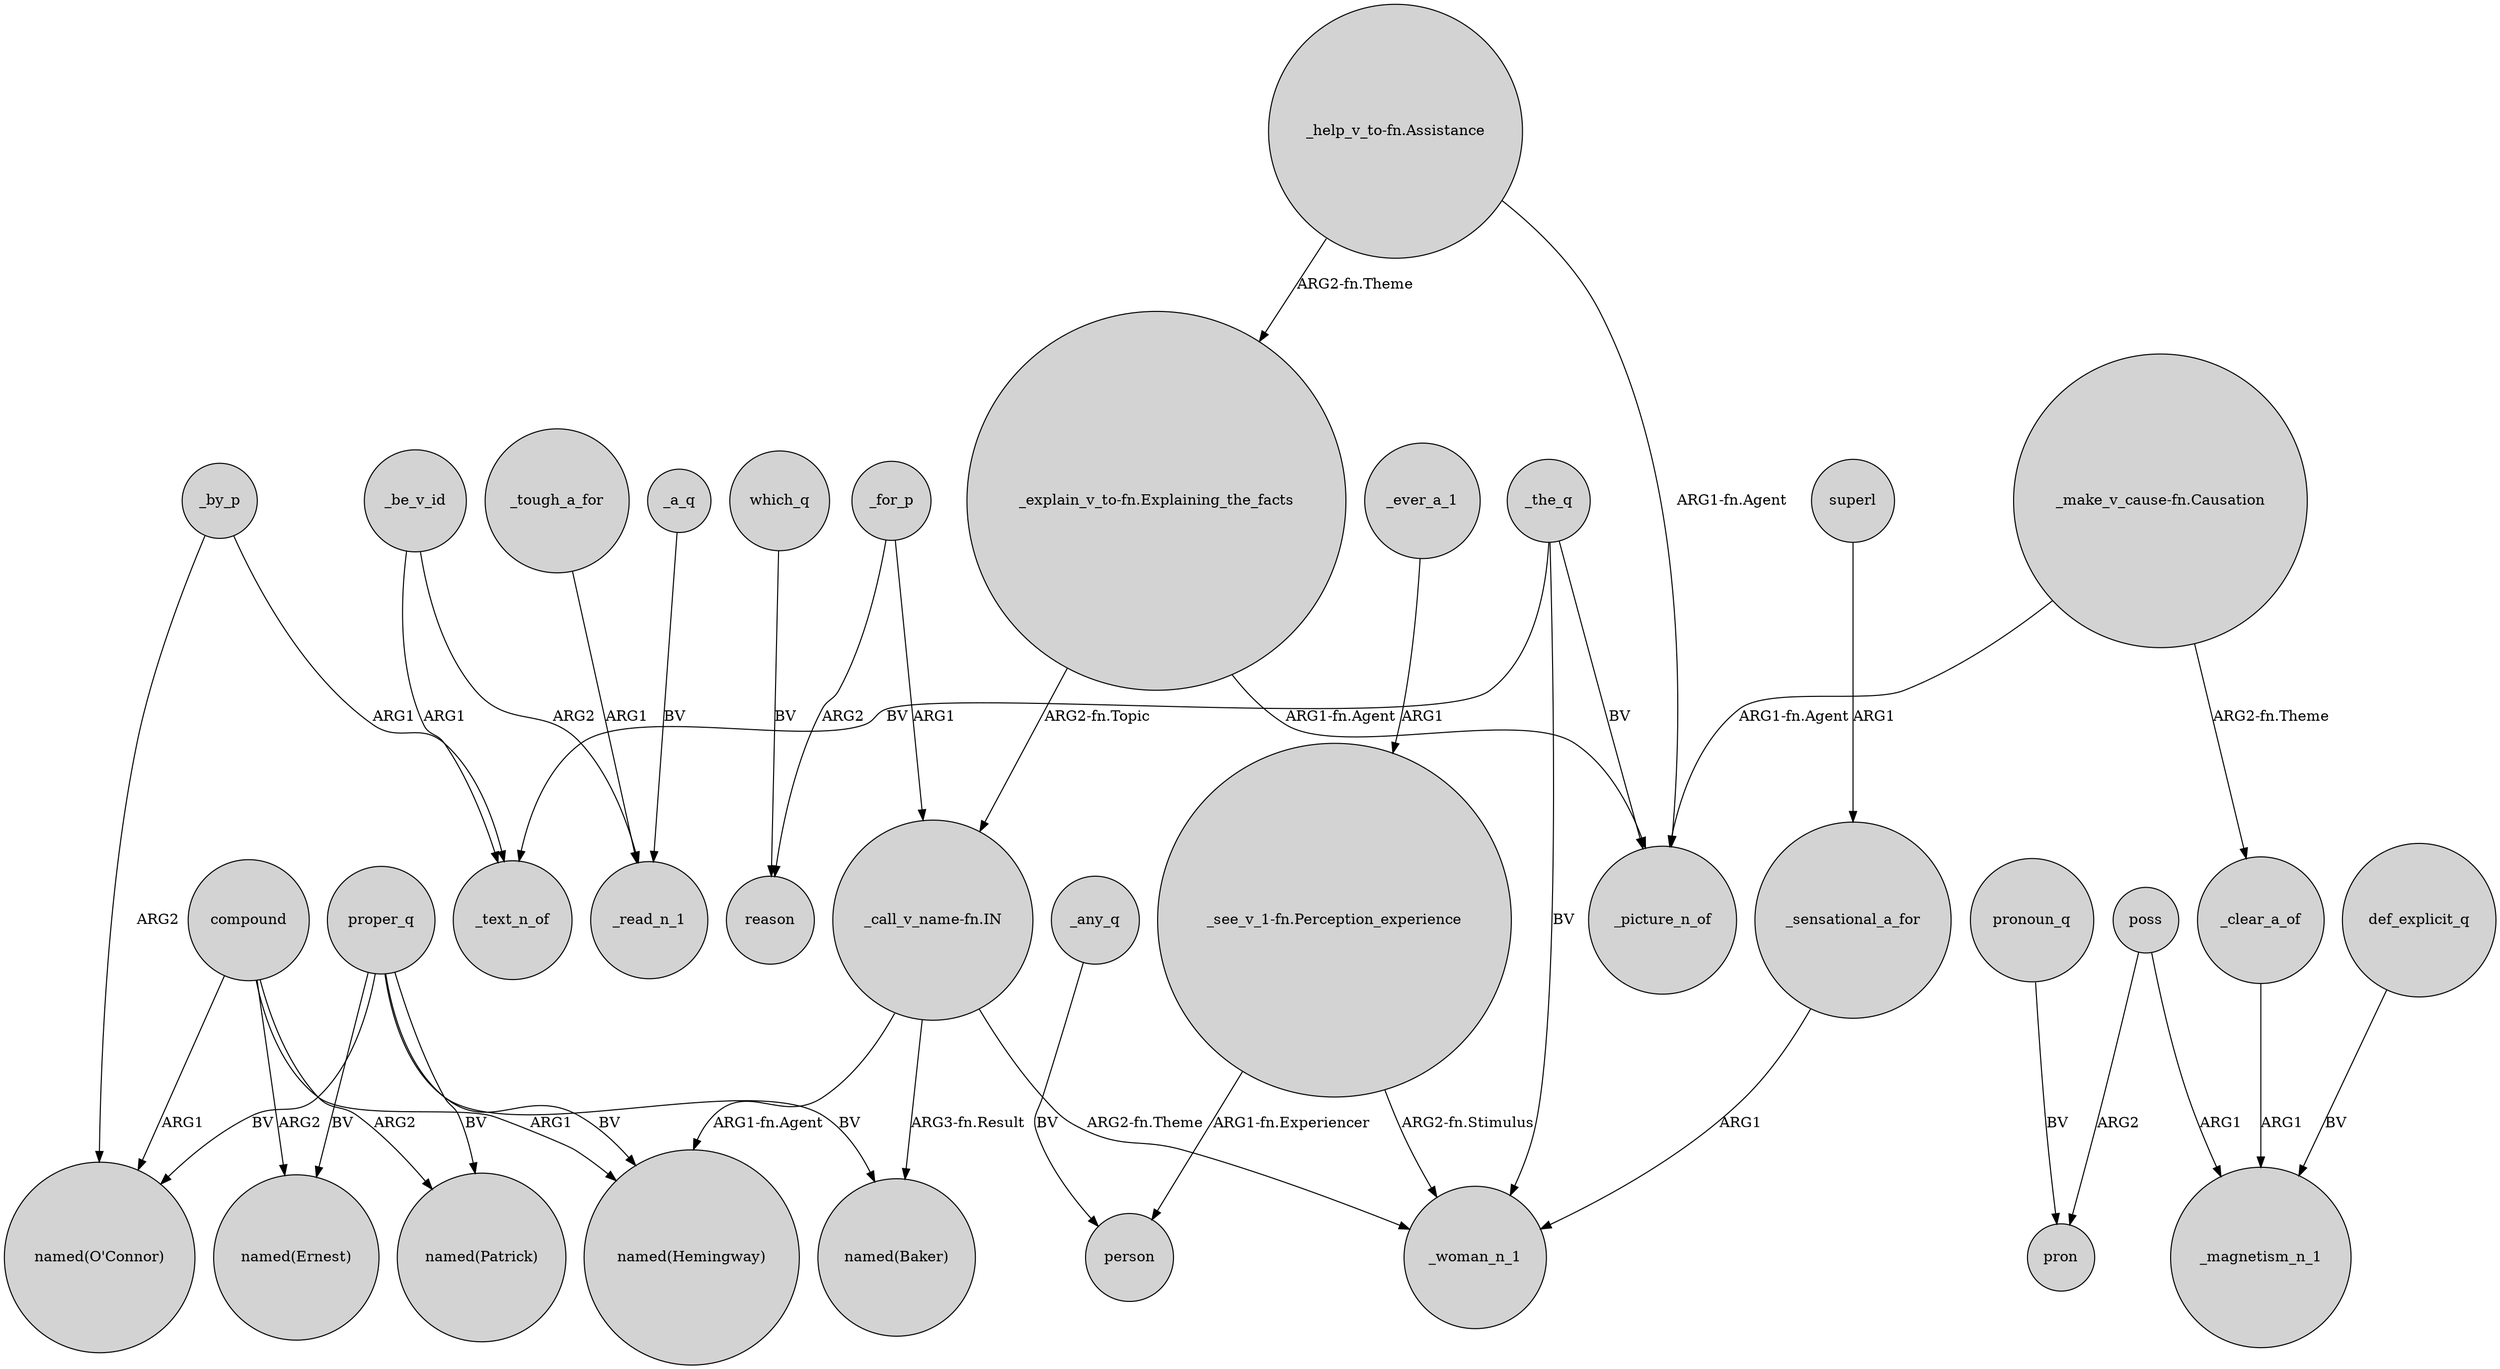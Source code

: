 digraph {
	node [shape=circle style=filled]
	compound -> "named(Ernest)" [label=ARG2]
	proper_q -> "named(Hemingway)" [label=BV]
	"_call_v_name-fn.IN" -> "named(Baker)" [label="ARG3-fn.Result"]
	poss -> pron [label=ARG2]
	"_call_v_name-fn.IN" -> _woman_n_1 [label="ARG2-fn.Theme"]
	compound -> "named(O'Connor)" [label=ARG1]
	"_make_v_cause-fn.Causation" -> _clear_a_of [label="ARG2-fn.Theme"]
	_for_p -> reason [label=ARG2]
	_tough_a_for -> _read_n_1 [label=ARG1]
	proper_q -> "named(O'Connor)" [label=BV]
	_by_p -> "named(O'Connor)" [label=ARG2]
	poss -> _magnetism_n_1 [label=ARG1]
	"_call_v_name-fn.IN" -> "named(Hemingway)" [label="ARG1-fn.Agent"]
	compound -> "named(Hemingway)" [label=ARG1]
	superl -> _sensational_a_for [label=ARG1]
	_be_v_id -> _text_n_of [label=ARG1]
	_clear_a_of -> _magnetism_n_1 [label=ARG1]
	def_explicit_q -> _magnetism_n_1 [label=BV]
	_a_q -> _read_n_1 [label=BV]
	which_q -> reason [label=BV]
	pronoun_q -> pron [label=BV]
	proper_q -> "named(Baker)" [label=BV]
	"_see_v_1-fn.Perception_experience" -> _woman_n_1 [label="ARG2-fn.Stimulus"]
	_by_p -> _text_n_of [label=ARG1]
	_the_q -> _text_n_of [label=BV]
	compound -> "named(Patrick)" [label=ARG2]
	proper_q -> "named(Patrick)" [label=BV]
	proper_q -> "named(Ernest)" [label=BV]
	"_make_v_cause-fn.Causation" -> _picture_n_of [label="ARG1-fn.Agent"]
	"_explain_v_to-fn.Explaining_the_facts" -> _picture_n_of [label="ARG1-fn.Agent"]
	"_explain_v_to-fn.Explaining_the_facts" -> "_call_v_name-fn.IN" [label="ARG2-fn.Topic"]
	"_see_v_1-fn.Perception_experience" -> person [label="ARG1-fn.Experiencer"]
	"_help_v_to-fn.Assistance" -> _picture_n_of [label="ARG1-fn.Agent"]
	_the_q -> _picture_n_of [label=BV]
	_any_q -> person [label=BV]
	_ever_a_1 -> "_see_v_1-fn.Perception_experience" [label=ARG1]
	_sensational_a_for -> _woman_n_1 [label=ARG1]
	_for_p -> "_call_v_name-fn.IN" [label=ARG1]
	_the_q -> _woman_n_1 [label=BV]
	"_help_v_to-fn.Assistance" -> "_explain_v_to-fn.Explaining_the_facts" [label="ARG2-fn.Theme"]
	_be_v_id -> _read_n_1 [label=ARG2]
}
